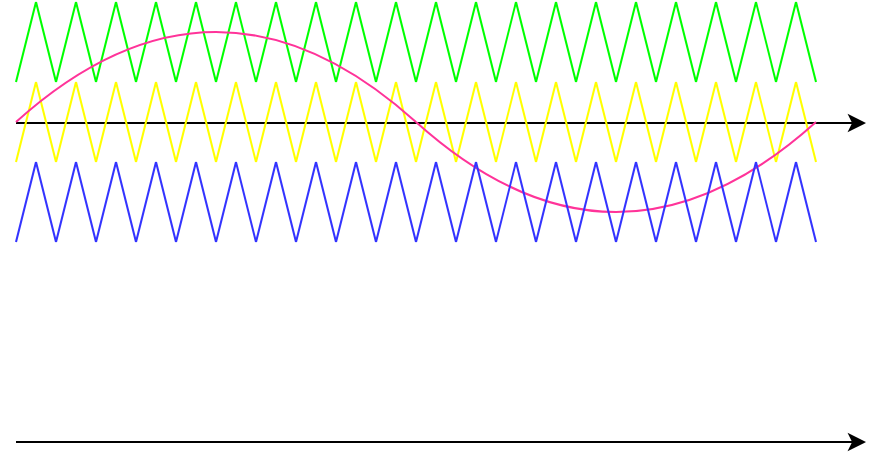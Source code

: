 <mxfile version="10.8.0" type="github"><diagram id="HHQ9_7dfMsaVafQHLK6H" name="Page-1"><mxGraphModel dx="465" dy="260" grid="1" gridSize="5" guides="1" tooltips="1" connect="1" arrows="1" fold="1" page="1" pageScale="1" pageWidth="827" pageHeight="1169" math="0" shadow="0"><root><mxCell id="0"/><mxCell id="1" parent="0"/><mxCell id="C6PVembzGPJ0yWPXZjEi-1" value="" style="endArrow=classic;html=1;" edge="1" parent="1"><mxGeometry width="50" height="50" relative="1" as="geometry"><mxPoint x="160" y="140.5" as="sourcePoint"/><mxPoint x="585" y="140.5" as="targetPoint"/></mxGeometry></mxCell><mxCell id="C6PVembzGPJ0yWPXZjEi-283" value="" style="group" vertex="1" connectable="0" parent="1"><mxGeometry x="160" y="120" width="200" height="40" as="geometry"/></mxCell><mxCell id="C6PVembzGPJ0yWPXZjEi-266" value="" style="group" vertex="1" connectable="0" parent="C6PVembzGPJ0yWPXZjEi-283"><mxGeometry width="100" height="40" as="geometry"/></mxCell><mxCell id="C6PVembzGPJ0yWPXZjEi-253" value="" style="group" vertex="1" connectable="0" parent="C6PVembzGPJ0yWPXZjEi-266"><mxGeometry width="20" height="40" as="geometry"/></mxCell><mxCell id="C6PVembzGPJ0yWPXZjEi-2" value="" style="endArrow=none;html=1;strokeColor=#FFFF00;" edge="1" parent="C6PVembzGPJ0yWPXZjEi-253"><mxGeometry width="50" height="50" relative="1" as="geometry"><mxPoint y="40" as="sourcePoint"/><mxPoint x="10" as="targetPoint"/></mxGeometry></mxCell><mxCell id="C6PVembzGPJ0yWPXZjEi-3" value="" style="endArrow=none;html=1;strokeColor=#FFFF00;" edge="1" parent="C6PVembzGPJ0yWPXZjEi-253"><mxGeometry width="50" height="50" relative="1" as="geometry"><mxPoint x="20" y="40" as="sourcePoint"/><mxPoint x="10" as="targetPoint"/></mxGeometry></mxCell><mxCell id="C6PVembzGPJ0yWPXZjEi-254" value="" style="group" vertex="1" connectable="0" parent="C6PVembzGPJ0yWPXZjEi-266"><mxGeometry x="20" width="20" height="40" as="geometry"/></mxCell><mxCell id="C6PVembzGPJ0yWPXZjEi-255" value="" style="endArrow=none;html=1;strokeColor=#FFFF00;" edge="1" parent="C6PVembzGPJ0yWPXZjEi-254"><mxGeometry width="50" height="50" relative="1" as="geometry"><mxPoint y="40" as="sourcePoint"/><mxPoint x="10" as="targetPoint"/></mxGeometry></mxCell><mxCell id="C6PVembzGPJ0yWPXZjEi-256" value="" style="endArrow=none;html=1;strokeColor=#FFFF00;" edge="1" parent="C6PVembzGPJ0yWPXZjEi-254"><mxGeometry width="50" height="50" relative="1" as="geometry"><mxPoint x="20" y="40" as="sourcePoint"/><mxPoint x="10" as="targetPoint"/></mxGeometry></mxCell><mxCell id="C6PVembzGPJ0yWPXZjEi-257" value="" style="group" vertex="1" connectable="0" parent="C6PVembzGPJ0yWPXZjEi-266"><mxGeometry x="40" width="20" height="40" as="geometry"/></mxCell><mxCell id="C6PVembzGPJ0yWPXZjEi-258" value="" style="endArrow=none;html=1;strokeColor=#FFFF00;" edge="1" parent="C6PVembzGPJ0yWPXZjEi-257"><mxGeometry width="50" height="50" relative="1" as="geometry"><mxPoint y="40" as="sourcePoint"/><mxPoint x="10" as="targetPoint"/></mxGeometry></mxCell><mxCell id="C6PVembzGPJ0yWPXZjEi-259" value="" style="endArrow=none;html=1;strokeColor=#FFFF00;" edge="1" parent="C6PVembzGPJ0yWPXZjEi-257"><mxGeometry width="50" height="50" relative="1" as="geometry"><mxPoint x="20" y="40" as="sourcePoint"/><mxPoint x="10" as="targetPoint"/></mxGeometry></mxCell><mxCell id="C6PVembzGPJ0yWPXZjEi-260" value="" style="group" vertex="1" connectable="0" parent="C6PVembzGPJ0yWPXZjEi-266"><mxGeometry x="60" width="20" height="40" as="geometry"/></mxCell><mxCell id="C6PVembzGPJ0yWPXZjEi-261" value="" style="endArrow=none;html=1;strokeColor=#FFFF00;" edge="1" parent="C6PVembzGPJ0yWPXZjEi-260"><mxGeometry width="50" height="50" relative="1" as="geometry"><mxPoint y="40" as="sourcePoint"/><mxPoint x="10" as="targetPoint"/></mxGeometry></mxCell><mxCell id="C6PVembzGPJ0yWPXZjEi-262" value="" style="endArrow=none;html=1;strokeColor=#FFFF00;" edge="1" parent="C6PVembzGPJ0yWPXZjEi-260"><mxGeometry width="50" height="50" relative="1" as="geometry"><mxPoint x="20" y="40" as="sourcePoint"/><mxPoint x="10" as="targetPoint"/></mxGeometry></mxCell><mxCell id="C6PVembzGPJ0yWPXZjEi-263" value="" style="group" vertex="1" connectable="0" parent="C6PVembzGPJ0yWPXZjEi-266"><mxGeometry x="80" width="20" height="40" as="geometry"/></mxCell><mxCell id="C6PVembzGPJ0yWPXZjEi-264" value="" style="endArrow=none;html=1;strokeColor=#FFFF00;" edge="1" parent="C6PVembzGPJ0yWPXZjEi-263"><mxGeometry width="50" height="50" relative="1" as="geometry"><mxPoint y="40" as="sourcePoint"/><mxPoint x="10" as="targetPoint"/></mxGeometry></mxCell><mxCell id="C6PVembzGPJ0yWPXZjEi-265" value="" style="endArrow=none;html=1;strokeColor=#FFFF00;" edge="1" parent="C6PVembzGPJ0yWPXZjEi-263"><mxGeometry width="50" height="50" relative="1" as="geometry"><mxPoint x="20" y="40" as="sourcePoint"/><mxPoint x="10" as="targetPoint"/></mxGeometry></mxCell><mxCell id="C6PVembzGPJ0yWPXZjEi-267" value="" style="group" vertex="1" connectable="0" parent="C6PVembzGPJ0yWPXZjEi-283"><mxGeometry x="100" width="100" height="40" as="geometry"/></mxCell><mxCell id="C6PVembzGPJ0yWPXZjEi-268" value="" style="group" vertex="1" connectable="0" parent="C6PVembzGPJ0yWPXZjEi-267"><mxGeometry width="20" height="40" as="geometry"/></mxCell><mxCell id="C6PVembzGPJ0yWPXZjEi-269" value="" style="endArrow=none;html=1;strokeColor=#FFFF00;" edge="1" parent="C6PVembzGPJ0yWPXZjEi-268"><mxGeometry width="50" height="50" relative="1" as="geometry"><mxPoint y="40" as="sourcePoint"/><mxPoint x="10" as="targetPoint"/></mxGeometry></mxCell><mxCell id="C6PVembzGPJ0yWPXZjEi-270" value="" style="endArrow=none;html=1;strokeColor=#FFFF00;" edge="1" parent="C6PVembzGPJ0yWPXZjEi-268"><mxGeometry width="50" height="50" relative="1" as="geometry"><mxPoint x="20" y="40" as="sourcePoint"/><mxPoint x="10" as="targetPoint"/></mxGeometry></mxCell><mxCell id="C6PVembzGPJ0yWPXZjEi-271" value="" style="group" vertex="1" connectable="0" parent="C6PVembzGPJ0yWPXZjEi-267"><mxGeometry x="20" width="20" height="40" as="geometry"/></mxCell><mxCell id="C6PVembzGPJ0yWPXZjEi-272" value="" style="endArrow=none;html=1;strokeColor=#FFFF00;" edge="1" parent="C6PVembzGPJ0yWPXZjEi-271"><mxGeometry width="50" height="50" relative="1" as="geometry"><mxPoint y="40" as="sourcePoint"/><mxPoint x="10" as="targetPoint"/></mxGeometry></mxCell><mxCell id="C6PVembzGPJ0yWPXZjEi-273" value="" style="endArrow=none;html=1;strokeColor=#FFFF00;" edge="1" parent="C6PVembzGPJ0yWPXZjEi-271"><mxGeometry width="50" height="50" relative="1" as="geometry"><mxPoint x="20" y="40" as="sourcePoint"/><mxPoint x="10" as="targetPoint"/></mxGeometry></mxCell><mxCell id="C6PVembzGPJ0yWPXZjEi-274" value="" style="group" vertex="1" connectable="0" parent="C6PVembzGPJ0yWPXZjEi-267"><mxGeometry x="40" width="20" height="40" as="geometry"/></mxCell><mxCell id="C6PVembzGPJ0yWPXZjEi-275" value="" style="endArrow=none;html=1;strokeColor=#FFFF00;" edge="1" parent="C6PVembzGPJ0yWPXZjEi-274"><mxGeometry width="50" height="50" relative="1" as="geometry"><mxPoint y="40" as="sourcePoint"/><mxPoint x="10" as="targetPoint"/></mxGeometry></mxCell><mxCell id="C6PVembzGPJ0yWPXZjEi-276" value="" style="endArrow=none;html=1;strokeColor=#FFFF00;" edge="1" parent="C6PVembzGPJ0yWPXZjEi-274"><mxGeometry width="50" height="50" relative="1" as="geometry"><mxPoint x="20" y="40" as="sourcePoint"/><mxPoint x="10" as="targetPoint"/></mxGeometry></mxCell><mxCell id="C6PVembzGPJ0yWPXZjEi-277" value="" style="group" vertex="1" connectable="0" parent="C6PVembzGPJ0yWPXZjEi-267"><mxGeometry x="60" width="20" height="40" as="geometry"/></mxCell><mxCell id="C6PVembzGPJ0yWPXZjEi-278" value="" style="endArrow=none;html=1;strokeColor=#FFFF00;" edge="1" parent="C6PVembzGPJ0yWPXZjEi-277"><mxGeometry width="50" height="50" relative="1" as="geometry"><mxPoint y="40" as="sourcePoint"/><mxPoint x="10" as="targetPoint"/></mxGeometry></mxCell><mxCell id="C6PVembzGPJ0yWPXZjEi-279" value="" style="endArrow=none;html=1;strokeColor=#FFFF00;" edge="1" parent="C6PVembzGPJ0yWPXZjEi-277"><mxGeometry width="50" height="50" relative="1" as="geometry"><mxPoint x="20" y="40" as="sourcePoint"/><mxPoint x="10" as="targetPoint"/></mxGeometry></mxCell><mxCell id="C6PVembzGPJ0yWPXZjEi-280" value="" style="group" vertex="1" connectable="0" parent="C6PVembzGPJ0yWPXZjEi-267"><mxGeometry x="80" width="20" height="40" as="geometry"/></mxCell><mxCell id="C6PVembzGPJ0yWPXZjEi-281" value="" style="endArrow=none;html=1;strokeColor=#FFFF00;" edge="1" parent="C6PVembzGPJ0yWPXZjEi-280"><mxGeometry width="50" height="50" relative="1" as="geometry"><mxPoint y="40" as="sourcePoint"/><mxPoint x="10" as="targetPoint"/></mxGeometry></mxCell><mxCell id="C6PVembzGPJ0yWPXZjEi-282" value="" style="endArrow=none;html=1;strokeColor=#FFFF00;" edge="1" parent="C6PVembzGPJ0yWPXZjEi-280"><mxGeometry width="50" height="50" relative="1" as="geometry"><mxPoint x="20" y="40" as="sourcePoint"/><mxPoint x="10" as="targetPoint"/></mxGeometry></mxCell><mxCell id="C6PVembzGPJ0yWPXZjEi-284" value="" style="group" vertex="1" connectable="0" parent="1"><mxGeometry x="360" y="120" width="200" height="40" as="geometry"/></mxCell><mxCell id="C6PVembzGPJ0yWPXZjEi-285" value="" style="group" vertex="1" connectable="0" parent="C6PVembzGPJ0yWPXZjEi-284"><mxGeometry width="100" height="40" as="geometry"/></mxCell><mxCell id="C6PVembzGPJ0yWPXZjEi-286" value="" style="group" vertex="1" connectable="0" parent="C6PVembzGPJ0yWPXZjEi-285"><mxGeometry width="20" height="40" as="geometry"/></mxCell><mxCell id="C6PVembzGPJ0yWPXZjEi-287" value="" style="endArrow=none;html=1;strokeColor=#FFFF00;" edge="1" parent="C6PVembzGPJ0yWPXZjEi-286"><mxGeometry width="50" height="50" relative="1" as="geometry"><mxPoint y="40" as="sourcePoint"/><mxPoint x="10" as="targetPoint"/></mxGeometry></mxCell><mxCell id="C6PVembzGPJ0yWPXZjEi-288" value="" style="endArrow=none;html=1;strokeColor=#FFFF00;" edge="1" parent="C6PVembzGPJ0yWPXZjEi-286"><mxGeometry width="50" height="50" relative="1" as="geometry"><mxPoint x="20" y="40" as="sourcePoint"/><mxPoint x="10" as="targetPoint"/></mxGeometry></mxCell><mxCell id="C6PVembzGPJ0yWPXZjEi-289" value="" style="group" vertex="1" connectable="0" parent="C6PVembzGPJ0yWPXZjEi-285"><mxGeometry x="20" width="20" height="40" as="geometry"/></mxCell><mxCell id="C6PVembzGPJ0yWPXZjEi-290" value="" style="endArrow=none;html=1;strokeColor=#FFFF00;" edge="1" parent="C6PVembzGPJ0yWPXZjEi-289"><mxGeometry width="50" height="50" relative="1" as="geometry"><mxPoint y="40" as="sourcePoint"/><mxPoint x="10" as="targetPoint"/></mxGeometry></mxCell><mxCell id="C6PVembzGPJ0yWPXZjEi-291" value="" style="endArrow=none;html=1;strokeColor=#FFFF00;" edge="1" parent="C6PVembzGPJ0yWPXZjEi-289"><mxGeometry width="50" height="50" relative="1" as="geometry"><mxPoint x="20" y="40" as="sourcePoint"/><mxPoint x="10" as="targetPoint"/></mxGeometry></mxCell><mxCell id="C6PVembzGPJ0yWPXZjEi-292" value="" style="group" vertex="1" connectable="0" parent="C6PVembzGPJ0yWPXZjEi-285"><mxGeometry x="40" width="20" height="40" as="geometry"/></mxCell><mxCell id="C6PVembzGPJ0yWPXZjEi-293" value="" style="endArrow=none;html=1;strokeColor=#FFFF00;" edge="1" parent="C6PVembzGPJ0yWPXZjEi-292"><mxGeometry width="50" height="50" relative="1" as="geometry"><mxPoint y="40" as="sourcePoint"/><mxPoint x="10" as="targetPoint"/></mxGeometry></mxCell><mxCell id="C6PVembzGPJ0yWPXZjEi-294" value="" style="endArrow=none;html=1;strokeColor=#FFFF00;" edge="1" parent="C6PVembzGPJ0yWPXZjEi-292"><mxGeometry width="50" height="50" relative="1" as="geometry"><mxPoint x="20" y="40" as="sourcePoint"/><mxPoint x="10" as="targetPoint"/></mxGeometry></mxCell><mxCell id="C6PVembzGPJ0yWPXZjEi-295" value="" style="group" vertex="1" connectable="0" parent="C6PVembzGPJ0yWPXZjEi-285"><mxGeometry x="60" width="20" height="40" as="geometry"/></mxCell><mxCell id="C6PVembzGPJ0yWPXZjEi-296" value="" style="endArrow=none;html=1;strokeColor=#FFFF00;" edge="1" parent="C6PVembzGPJ0yWPXZjEi-295"><mxGeometry width="50" height="50" relative="1" as="geometry"><mxPoint y="40" as="sourcePoint"/><mxPoint x="10" as="targetPoint"/></mxGeometry></mxCell><mxCell id="C6PVembzGPJ0yWPXZjEi-297" value="" style="endArrow=none;html=1;strokeColor=#FFFF00;" edge="1" parent="C6PVembzGPJ0yWPXZjEi-295"><mxGeometry width="50" height="50" relative="1" as="geometry"><mxPoint x="20" y="40" as="sourcePoint"/><mxPoint x="10" as="targetPoint"/></mxGeometry></mxCell><mxCell id="C6PVembzGPJ0yWPXZjEi-298" value="" style="group" vertex="1" connectable="0" parent="C6PVembzGPJ0yWPXZjEi-285"><mxGeometry x="80" width="20" height="40" as="geometry"/></mxCell><mxCell id="C6PVembzGPJ0yWPXZjEi-299" value="" style="endArrow=none;html=1;strokeColor=#FFFF00;" edge="1" parent="C6PVembzGPJ0yWPXZjEi-298"><mxGeometry width="50" height="50" relative="1" as="geometry"><mxPoint y="40" as="sourcePoint"/><mxPoint x="10" as="targetPoint"/></mxGeometry></mxCell><mxCell id="C6PVembzGPJ0yWPXZjEi-300" value="" style="endArrow=none;html=1;strokeColor=#FFFF00;" edge="1" parent="C6PVembzGPJ0yWPXZjEi-298"><mxGeometry width="50" height="50" relative="1" as="geometry"><mxPoint x="20" y="40" as="sourcePoint"/><mxPoint x="10" as="targetPoint"/></mxGeometry></mxCell><mxCell id="C6PVembzGPJ0yWPXZjEi-301" value="" style="group" vertex="1" connectable="0" parent="C6PVembzGPJ0yWPXZjEi-284"><mxGeometry x="100" width="100" height="40" as="geometry"/></mxCell><mxCell id="C6PVembzGPJ0yWPXZjEi-302" value="" style="group" vertex="1" connectable="0" parent="C6PVembzGPJ0yWPXZjEi-301"><mxGeometry width="20" height="40" as="geometry"/></mxCell><mxCell id="C6PVembzGPJ0yWPXZjEi-303" value="" style="endArrow=none;html=1;strokeColor=#FFFF00;" edge="1" parent="C6PVembzGPJ0yWPXZjEi-302"><mxGeometry width="50" height="50" relative="1" as="geometry"><mxPoint y="40" as="sourcePoint"/><mxPoint x="10" as="targetPoint"/></mxGeometry></mxCell><mxCell id="C6PVembzGPJ0yWPXZjEi-304" value="" style="endArrow=none;html=1;strokeColor=#FFFF00;" edge="1" parent="C6PVembzGPJ0yWPXZjEi-302"><mxGeometry width="50" height="50" relative="1" as="geometry"><mxPoint x="20" y="40" as="sourcePoint"/><mxPoint x="10" as="targetPoint"/></mxGeometry></mxCell><mxCell id="C6PVembzGPJ0yWPXZjEi-305" value="" style="group" vertex="1" connectable="0" parent="C6PVembzGPJ0yWPXZjEi-301"><mxGeometry x="20" width="20" height="40" as="geometry"/></mxCell><mxCell id="C6PVembzGPJ0yWPXZjEi-306" value="" style="endArrow=none;html=1;strokeColor=#FFFF00;" edge="1" parent="C6PVembzGPJ0yWPXZjEi-305"><mxGeometry width="50" height="50" relative="1" as="geometry"><mxPoint y="40" as="sourcePoint"/><mxPoint x="10" as="targetPoint"/></mxGeometry></mxCell><mxCell id="C6PVembzGPJ0yWPXZjEi-307" value="" style="endArrow=none;html=1;strokeColor=#FFFF00;" edge="1" parent="C6PVembzGPJ0yWPXZjEi-305"><mxGeometry width="50" height="50" relative="1" as="geometry"><mxPoint x="20" y="40" as="sourcePoint"/><mxPoint x="10" as="targetPoint"/></mxGeometry></mxCell><mxCell id="C6PVembzGPJ0yWPXZjEi-308" value="" style="group" vertex="1" connectable="0" parent="C6PVembzGPJ0yWPXZjEi-301"><mxGeometry x="40" width="20" height="40" as="geometry"/></mxCell><mxCell id="C6PVembzGPJ0yWPXZjEi-309" value="" style="endArrow=none;html=1;strokeColor=#FFFF00;" edge="1" parent="C6PVembzGPJ0yWPXZjEi-308"><mxGeometry width="50" height="50" relative="1" as="geometry"><mxPoint y="40" as="sourcePoint"/><mxPoint x="10" as="targetPoint"/></mxGeometry></mxCell><mxCell id="C6PVembzGPJ0yWPXZjEi-310" value="" style="endArrow=none;html=1;strokeColor=#FFFF00;" edge="1" parent="C6PVembzGPJ0yWPXZjEi-308"><mxGeometry width="50" height="50" relative="1" as="geometry"><mxPoint x="20" y="40" as="sourcePoint"/><mxPoint x="10" as="targetPoint"/></mxGeometry></mxCell><mxCell id="C6PVembzGPJ0yWPXZjEi-311" value="" style="group" vertex="1" connectable="0" parent="C6PVembzGPJ0yWPXZjEi-301"><mxGeometry x="60" width="20" height="40" as="geometry"/></mxCell><mxCell id="C6PVembzGPJ0yWPXZjEi-312" value="" style="endArrow=none;html=1;strokeColor=#FFFF00;" edge="1" parent="C6PVembzGPJ0yWPXZjEi-311"><mxGeometry width="50" height="50" relative="1" as="geometry"><mxPoint y="40" as="sourcePoint"/><mxPoint x="10" as="targetPoint"/></mxGeometry></mxCell><mxCell id="C6PVembzGPJ0yWPXZjEi-313" value="" style="endArrow=none;html=1;strokeColor=#FFFF00;" edge="1" parent="C6PVembzGPJ0yWPXZjEi-311"><mxGeometry width="50" height="50" relative="1" as="geometry"><mxPoint x="20" y="40" as="sourcePoint"/><mxPoint x="10" as="targetPoint"/></mxGeometry></mxCell><mxCell id="C6PVembzGPJ0yWPXZjEi-314" value="" style="group" vertex="1" connectable="0" parent="C6PVembzGPJ0yWPXZjEi-301"><mxGeometry x="80" width="20" height="40" as="geometry"/></mxCell><mxCell id="C6PVembzGPJ0yWPXZjEi-315" value="" style="endArrow=none;html=1;strokeColor=#FFFF00;" edge="1" parent="C6PVembzGPJ0yWPXZjEi-314"><mxGeometry width="50" height="50" relative="1" as="geometry"><mxPoint y="40" as="sourcePoint"/><mxPoint x="10" as="targetPoint"/></mxGeometry></mxCell><mxCell id="C6PVembzGPJ0yWPXZjEi-316" value="" style="endArrow=none;html=1;strokeColor=#FFFF00;" edge="1" parent="C6PVembzGPJ0yWPXZjEi-314"><mxGeometry width="50" height="50" relative="1" as="geometry"><mxPoint x="20" y="40" as="sourcePoint"/><mxPoint x="10" as="targetPoint"/></mxGeometry></mxCell><mxCell id="C6PVembzGPJ0yWPXZjEi-328" value="" style="group" vertex="1" connectable="0" parent="1"><mxGeometry x="240" y="80" width="20" height="40" as="geometry"/></mxCell><mxCell id="C6PVembzGPJ0yWPXZjEi-329" value="" style="endArrow=none;html=1;strokeColor=#00FF00;" edge="1" parent="C6PVembzGPJ0yWPXZjEi-328"><mxGeometry width="50" height="50" relative="1" as="geometry"><mxPoint y="40" as="sourcePoint"/><mxPoint x="10" as="targetPoint"/></mxGeometry></mxCell><mxCell id="C6PVembzGPJ0yWPXZjEi-330" value="" style="endArrow=none;html=1;strokeColor=#00FF00;" edge="1" parent="C6PVembzGPJ0yWPXZjEi-328"><mxGeometry width="50" height="50" relative="1" as="geometry"><mxPoint x="20" y="40" as="sourcePoint"/><mxPoint x="10" as="targetPoint"/></mxGeometry></mxCell><mxCell id="C6PVembzGPJ0yWPXZjEi-331" value="" style="group" vertex="1" connectable="0" parent="1"><mxGeometry x="160" y="80" width="80" height="40" as="geometry"/></mxCell><mxCell id="C6PVembzGPJ0yWPXZjEi-317" value="" style="group" vertex="1" connectable="0" parent="C6PVembzGPJ0yWPXZjEi-331"><mxGeometry width="20" height="40" as="geometry"/></mxCell><mxCell id="C6PVembzGPJ0yWPXZjEi-251" value="" style="endArrow=none;html=1;strokeColor=#00FF00;" edge="1" parent="C6PVembzGPJ0yWPXZjEi-317"><mxGeometry width="50" height="50" relative="1" as="geometry"><mxPoint y="40" as="sourcePoint"/><mxPoint x="10" as="targetPoint"/></mxGeometry></mxCell><mxCell id="C6PVembzGPJ0yWPXZjEi-252" value="" style="endArrow=none;html=1;strokeColor=#00FF00;" edge="1" parent="C6PVembzGPJ0yWPXZjEi-317"><mxGeometry width="50" height="50" relative="1" as="geometry"><mxPoint x="20" y="40" as="sourcePoint"/><mxPoint x="10" as="targetPoint"/></mxGeometry></mxCell><mxCell id="C6PVembzGPJ0yWPXZjEi-319" value="" style="group" vertex="1" connectable="0" parent="C6PVembzGPJ0yWPXZjEi-331"><mxGeometry x="20" width="20" height="40" as="geometry"/></mxCell><mxCell id="C6PVembzGPJ0yWPXZjEi-320" value="" style="endArrow=none;html=1;strokeColor=#00FF00;" edge="1" parent="C6PVembzGPJ0yWPXZjEi-319"><mxGeometry width="50" height="50" relative="1" as="geometry"><mxPoint y="40" as="sourcePoint"/><mxPoint x="10" as="targetPoint"/></mxGeometry></mxCell><mxCell id="C6PVembzGPJ0yWPXZjEi-321" value="" style="endArrow=none;html=1;strokeColor=#00FF00;" edge="1" parent="C6PVembzGPJ0yWPXZjEi-319"><mxGeometry width="50" height="50" relative="1" as="geometry"><mxPoint x="20" y="40" as="sourcePoint"/><mxPoint x="10" as="targetPoint"/></mxGeometry></mxCell><mxCell id="C6PVembzGPJ0yWPXZjEi-322" value="" style="group" vertex="1" connectable="0" parent="C6PVembzGPJ0yWPXZjEi-331"><mxGeometry x="40" width="20" height="40" as="geometry"/></mxCell><mxCell id="C6PVembzGPJ0yWPXZjEi-323" value="" style="endArrow=none;html=1;strokeColor=#00FF00;" edge="1" parent="C6PVembzGPJ0yWPXZjEi-322"><mxGeometry width="50" height="50" relative="1" as="geometry"><mxPoint y="40" as="sourcePoint"/><mxPoint x="10" as="targetPoint"/></mxGeometry></mxCell><mxCell id="C6PVembzGPJ0yWPXZjEi-324" value="" style="endArrow=none;html=1;strokeColor=#00FF00;" edge="1" parent="C6PVembzGPJ0yWPXZjEi-322"><mxGeometry width="50" height="50" relative="1" as="geometry"><mxPoint x="20" y="40" as="sourcePoint"/><mxPoint x="10" as="targetPoint"/></mxGeometry></mxCell><mxCell id="C6PVembzGPJ0yWPXZjEi-325" value="" style="group" vertex="1" connectable="0" parent="C6PVembzGPJ0yWPXZjEi-331"><mxGeometry x="60" width="20" height="40" as="geometry"/></mxCell><mxCell id="C6PVembzGPJ0yWPXZjEi-326" value="" style="endArrow=none;html=1;strokeColor=#00FF00;" edge="1" parent="C6PVembzGPJ0yWPXZjEi-325"><mxGeometry width="50" height="50" relative="1" as="geometry"><mxPoint y="40" as="sourcePoint"/><mxPoint x="10" as="targetPoint"/></mxGeometry></mxCell><mxCell id="C6PVembzGPJ0yWPXZjEi-327" value="" style="endArrow=none;html=1;strokeColor=#00FF00;" edge="1" parent="C6PVembzGPJ0yWPXZjEi-325"><mxGeometry width="50" height="50" relative="1" as="geometry"><mxPoint x="20" y="40" as="sourcePoint"/><mxPoint x="10" as="targetPoint"/></mxGeometry></mxCell><mxCell id="C6PVembzGPJ0yWPXZjEi-332" value="" style="group" vertex="1" connectable="0" parent="1"><mxGeometry x="260" y="80" width="80" height="40" as="geometry"/></mxCell><mxCell id="C6PVembzGPJ0yWPXZjEi-333" value="" style="group" vertex="1" connectable="0" parent="C6PVembzGPJ0yWPXZjEi-332"><mxGeometry width="20" height="40" as="geometry"/></mxCell><mxCell id="C6PVembzGPJ0yWPXZjEi-334" value="" style="endArrow=none;html=1;strokeColor=#00FF00;" edge="1" parent="C6PVembzGPJ0yWPXZjEi-333"><mxGeometry width="50" height="50" relative="1" as="geometry"><mxPoint y="40" as="sourcePoint"/><mxPoint x="10" as="targetPoint"/></mxGeometry></mxCell><mxCell id="C6PVembzGPJ0yWPXZjEi-335" value="" style="endArrow=none;html=1;strokeColor=#00FF00;" edge="1" parent="C6PVembzGPJ0yWPXZjEi-333"><mxGeometry width="50" height="50" relative="1" as="geometry"><mxPoint x="20" y="40" as="sourcePoint"/><mxPoint x="10" as="targetPoint"/></mxGeometry></mxCell><mxCell id="C6PVembzGPJ0yWPXZjEi-336" value="" style="group" vertex="1" connectable="0" parent="C6PVembzGPJ0yWPXZjEi-332"><mxGeometry x="20" width="20" height="40" as="geometry"/></mxCell><mxCell id="C6PVembzGPJ0yWPXZjEi-337" value="" style="endArrow=none;html=1;strokeColor=#00FF00;" edge="1" parent="C6PVembzGPJ0yWPXZjEi-336"><mxGeometry width="50" height="50" relative="1" as="geometry"><mxPoint y="40" as="sourcePoint"/><mxPoint x="10" as="targetPoint"/></mxGeometry></mxCell><mxCell id="C6PVembzGPJ0yWPXZjEi-338" value="" style="endArrow=none;html=1;strokeColor=#00FF00;" edge="1" parent="C6PVembzGPJ0yWPXZjEi-336"><mxGeometry width="50" height="50" relative="1" as="geometry"><mxPoint x="20" y="40" as="sourcePoint"/><mxPoint x="10" as="targetPoint"/></mxGeometry></mxCell><mxCell id="C6PVembzGPJ0yWPXZjEi-339" value="" style="group" vertex="1" connectable="0" parent="C6PVembzGPJ0yWPXZjEi-332"><mxGeometry x="40" width="20" height="40" as="geometry"/></mxCell><mxCell id="C6PVembzGPJ0yWPXZjEi-340" value="" style="endArrow=none;html=1;strokeColor=#00FF00;" edge="1" parent="C6PVembzGPJ0yWPXZjEi-339"><mxGeometry width="50" height="50" relative="1" as="geometry"><mxPoint y="40" as="sourcePoint"/><mxPoint x="10" as="targetPoint"/></mxGeometry></mxCell><mxCell id="C6PVembzGPJ0yWPXZjEi-341" value="" style="endArrow=none;html=1;strokeColor=#00FF00;" edge="1" parent="C6PVembzGPJ0yWPXZjEi-339"><mxGeometry width="50" height="50" relative="1" as="geometry"><mxPoint x="20" y="40" as="sourcePoint"/><mxPoint x="10" as="targetPoint"/></mxGeometry></mxCell><mxCell id="C6PVembzGPJ0yWPXZjEi-342" value="" style="group" vertex="1" connectable="0" parent="C6PVembzGPJ0yWPXZjEi-332"><mxGeometry x="60" width="20" height="40" as="geometry"/></mxCell><mxCell id="C6PVembzGPJ0yWPXZjEi-343" value="" style="endArrow=none;html=1;strokeColor=#00FF00;" edge="1" parent="C6PVembzGPJ0yWPXZjEi-342"><mxGeometry width="50" height="50" relative="1" as="geometry"><mxPoint y="40" as="sourcePoint"/><mxPoint x="10" as="targetPoint"/></mxGeometry></mxCell><mxCell id="C6PVembzGPJ0yWPXZjEi-344" value="" style="endArrow=none;html=1;strokeColor=#00FF00;" edge="1" parent="C6PVembzGPJ0yWPXZjEi-342"><mxGeometry width="50" height="50" relative="1" as="geometry"><mxPoint x="20" y="40" as="sourcePoint"/><mxPoint x="10" as="targetPoint"/></mxGeometry></mxCell><mxCell id="C6PVembzGPJ0yWPXZjEi-345" value="" style="group" vertex="1" connectable="0" parent="1"><mxGeometry x="340" y="80" width="80" height="40" as="geometry"/></mxCell><mxCell id="C6PVembzGPJ0yWPXZjEi-346" value="" style="group" vertex="1" connectable="0" parent="C6PVembzGPJ0yWPXZjEi-345"><mxGeometry width="20" height="40" as="geometry"/></mxCell><mxCell id="C6PVembzGPJ0yWPXZjEi-347" value="" style="endArrow=none;html=1;strokeColor=#00FF00;" edge="1" parent="C6PVembzGPJ0yWPXZjEi-346"><mxGeometry width="50" height="50" relative="1" as="geometry"><mxPoint y="40" as="sourcePoint"/><mxPoint x="10" as="targetPoint"/></mxGeometry></mxCell><mxCell id="C6PVembzGPJ0yWPXZjEi-348" value="" style="endArrow=none;html=1;strokeColor=#00FF00;" edge="1" parent="C6PVembzGPJ0yWPXZjEi-346"><mxGeometry width="50" height="50" relative="1" as="geometry"><mxPoint x="20" y="40" as="sourcePoint"/><mxPoint x="10" as="targetPoint"/></mxGeometry></mxCell><mxCell id="C6PVembzGPJ0yWPXZjEi-349" value="" style="group" vertex="1" connectable="0" parent="C6PVembzGPJ0yWPXZjEi-345"><mxGeometry x="20" width="20" height="40" as="geometry"/></mxCell><mxCell id="C6PVembzGPJ0yWPXZjEi-350" value="" style="endArrow=none;html=1;strokeColor=#00FF00;" edge="1" parent="C6PVembzGPJ0yWPXZjEi-349"><mxGeometry width="50" height="50" relative="1" as="geometry"><mxPoint y="40" as="sourcePoint"/><mxPoint x="10" as="targetPoint"/></mxGeometry></mxCell><mxCell id="C6PVembzGPJ0yWPXZjEi-351" value="" style="endArrow=none;html=1;strokeColor=#00FF00;" edge="1" parent="C6PVembzGPJ0yWPXZjEi-349"><mxGeometry width="50" height="50" relative="1" as="geometry"><mxPoint x="20" y="40" as="sourcePoint"/><mxPoint x="10" as="targetPoint"/></mxGeometry></mxCell><mxCell id="C6PVembzGPJ0yWPXZjEi-352" value="" style="group" vertex="1" connectable="0" parent="C6PVembzGPJ0yWPXZjEi-345"><mxGeometry x="40" width="20" height="40" as="geometry"/></mxCell><mxCell id="C6PVembzGPJ0yWPXZjEi-353" value="" style="endArrow=none;html=1;strokeColor=#00FF00;" edge="1" parent="C6PVembzGPJ0yWPXZjEi-352"><mxGeometry width="50" height="50" relative="1" as="geometry"><mxPoint y="40" as="sourcePoint"/><mxPoint x="10" as="targetPoint"/></mxGeometry></mxCell><mxCell id="C6PVembzGPJ0yWPXZjEi-354" value="" style="endArrow=none;html=1;strokeColor=#00FF00;" edge="1" parent="C6PVembzGPJ0yWPXZjEi-352"><mxGeometry width="50" height="50" relative="1" as="geometry"><mxPoint x="20" y="40" as="sourcePoint"/><mxPoint x="10" as="targetPoint"/></mxGeometry></mxCell><mxCell id="C6PVembzGPJ0yWPXZjEi-355" value="" style="group" vertex="1" connectable="0" parent="C6PVembzGPJ0yWPXZjEi-345"><mxGeometry x="60" width="20" height="40" as="geometry"/></mxCell><mxCell id="C6PVembzGPJ0yWPXZjEi-356" value="" style="endArrow=none;html=1;strokeColor=#00FF00;" edge="1" parent="C6PVembzGPJ0yWPXZjEi-355"><mxGeometry width="50" height="50" relative="1" as="geometry"><mxPoint y="40" as="sourcePoint"/><mxPoint x="10" as="targetPoint"/></mxGeometry></mxCell><mxCell id="C6PVembzGPJ0yWPXZjEi-357" value="" style="endArrow=none;html=1;strokeColor=#00FF00;" edge="1" parent="C6PVembzGPJ0yWPXZjEi-355"><mxGeometry width="50" height="50" relative="1" as="geometry"><mxPoint x="20" y="40" as="sourcePoint"/><mxPoint x="10" as="targetPoint"/></mxGeometry></mxCell><mxCell id="C6PVembzGPJ0yWPXZjEi-358" value="" style="group" vertex="1" connectable="0" parent="1"><mxGeometry x="420" y="80" width="80" height="40" as="geometry"/></mxCell><mxCell id="C6PVembzGPJ0yWPXZjEi-359" value="" style="group" vertex="1" connectable="0" parent="C6PVembzGPJ0yWPXZjEi-358"><mxGeometry width="20" height="40" as="geometry"/></mxCell><mxCell id="C6PVembzGPJ0yWPXZjEi-360" value="" style="endArrow=none;html=1;strokeColor=#00FF00;" edge="1" parent="C6PVembzGPJ0yWPXZjEi-359"><mxGeometry width="50" height="50" relative="1" as="geometry"><mxPoint y="40" as="sourcePoint"/><mxPoint x="10" as="targetPoint"/></mxGeometry></mxCell><mxCell id="C6PVembzGPJ0yWPXZjEi-361" value="" style="endArrow=none;html=1;strokeColor=#00FF00;" edge="1" parent="C6PVembzGPJ0yWPXZjEi-359"><mxGeometry width="50" height="50" relative="1" as="geometry"><mxPoint x="20" y="40" as="sourcePoint"/><mxPoint x="10" as="targetPoint"/></mxGeometry></mxCell><mxCell id="C6PVembzGPJ0yWPXZjEi-362" value="" style="group" vertex="1" connectable="0" parent="C6PVembzGPJ0yWPXZjEi-358"><mxGeometry x="20" width="20" height="40" as="geometry"/></mxCell><mxCell id="C6PVembzGPJ0yWPXZjEi-363" value="" style="endArrow=none;html=1;strokeColor=#00FF00;" edge="1" parent="C6PVembzGPJ0yWPXZjEi-362"><mxGeometry width="50" height="50" relative="1" as="geometry"><mxPoint y="40" as="sourcePoint"/><mxPoint x="10" as="targetPoint"/></mxGeometry></mxCell><mxCell id="C6PVembzGPJ0yWPXZjEi-364" value="" style="endArrow=none;html=1;strokeColor=#00FF00;" edge="1" parent="C6PVembzGPJ0yWPXZjEi-362"><mxGeometry width="50" height="50" relative="1" as="geometry"><mxPoint x="20" y="40" as="sourcePoint"/><mxPoint x="10" as="targetPoint"/></mxGeometry></mxCell><mxCell id="C6PVembzGPJ0yWPXZjEi-365" value="" style="group" vertex="1" connectable="0" parent="C6PVembzGPJ0yWPXZjEi-358"><mxGeometry x="40" width="20" height="40" as="geometry"/></mxCell><mxCell id="C6PVembzGPJ0yWPXZjEi-366" value="" style="endArrow=none;html=1;strokeColor=#00FF00;" edge="1" parent="C6PVembzGPJ0yWPXZjEi-365"><mxGeometry width="50" height="50" relative="1" as="geometry"><mxPoint y="40" as="sourcePoint"/><mxPoint x="10" as="targetPoint"/></mxGeometry></mxCell><mxCell id="C6PVembzGPJ0yWPXZjEi-367" value="" style="endArrow=none;html=1;strokeColor=#00FF00;" edge="1" parent="C6PVembzGPJ0yWPXZjEi-365"><mxGeometry width="50" height="50" relative="1" as="geometry"><mxPoint x="20" y="40" as="sourcePoint"/><mxPoint x="10" as="targetPoint"/></mxGeometry></mxCell><mxCell id="C6PVembzGPJ0yWPXZjEi-442" value="" style="endArrow=none;html=1;curved=1;strokeColor=#FF3399;" edge="1" parent="C6PVembzGPJ0yWPXZjEi-365"><mxGeometry width="50" height="50" relative="1" as="geometry"><mxPoint x="-100" y="60" as="sourcePoint"/><mxPoint x="100" y="60" as="targetPoint"/><Array as="points"><mxPoint y="150"/></Array></mxGeometry></mxCell><mxCell id="C6PVembzGPJ0yWPXZjEi-368" value="" style="group" vertex="1" connectable="0" parent="C6PVembzGPJ0yWPXZjEi-358"><mxGeometry x="60" width="20" height="40" as="geometry"/></mxCell><mxCell id="C6PVembzGPJ0yWPXZjEi-369" value="" style="endArrow=none;html=1;strokeColor=#00FF00;" edge="1" parent="C6PVembzGPJ0yWPXZjEi-368"><mxGeometry width="50" height="50" relative="1" as="geometry"><mxPoint y="40" as="sourcePoint"/><mxPoint x="10" as="targetPoint"/></mxGeometry></mxCell><mxCell id="C6PVembzGPJ0yWPXZjEi-370" value="" style="endArrow=none;html=1;strokeColor=#00FF00;" edge="1" parent="C6PVembzGPJ0yWPXZjEi-368"><mxGeometry width="50" height="50" relative="1" as="geometry"><mxPoint x="20" y="40" as="sourcePoint"/><mxPoint x="10" as="targetPoint"/></mxGeometry></mxCell><mxCell id="C6PVembzGPJ0yWPXZjEi-371" value="" style="group" vertex="1" connectable="0" parent="1"><mxGeometry x="500" y="80" width="20" height="40" as="geometry"/></mxCell><mxCell id="C6PVembzGPJ0yWPXZjEi-372" value="" style="endArrow=none;html=1;strokeColor=#00FF00;" edge="1" parent="C6PVembzGPJ0yWPXZjEi-371"><mxGeometry width="50" height="50" relative="1" as="geometry"><mxPoint y="40" as="sourcePoint"/><mxPoint x="10" as="targetPoint"/></mxGeometry></mxCell><mxCell id="C6PVembzGPJ0yWPXZjEi-373" value="" style="endArrow=none;html=1;strokeColor=#00FF00;" edge="1" parent="C6PVembzGPJ0yWPXZjEi-371"><mxGeometry width="50" height="50" relative="1" as="geometry"><mxPoint x="20" y="40" as="sourcePoint"/><mxPoint x="10" as="targetPoint"/></mxGeometry></mxCell><mxCell id="C6PVembzGPJ0yWPXZjEi-374" value="" style="group" vertex="1" connectable="0" parent="1"><mxGeometry x="520" y="80" width="20" height="40" as="geometry"/></mxCell><mxCell id="C6PVembzGPJ0yWPXZjEi-375" value="" style="endArrow=none;html=1;strokeColor=#00FF00;" edge="1" parent="C6PVembzGPJ0yWPXZjEi-374"><mxGeometry width="50" height="50" relative="1" as="geometry"><mxPoint y="40" as="sourcePoint"/><mxPoint x="10" as="targetPoint"/></mxGeometry></mxCell><mxCell id="C6PVembzGPJ0yWPXZjEi-376" value="" style="endArrow=none;html=1;strokeColor=#00FF00;" edge="1" parent="C6PVembzGPJ0yWPXZjEi-374"><mxGeometry width="50" height="50" relative="1" as="geometry"><mxPoint x="20" y="40" as="sourcePoint"/><mxPoint x="10" as="targetPoint"/></mxGeometry></mxCell><mxCell id="C6PVembzGPJ0yWPXZjEi-377" value="" style="group" vertex="1" connectable="0" parent="1"><mxGeometry x="540" y="80" width="20" height="40" as="geometry"/></mxCell><mxCell id="C6PVembzGPJ0yWPXZjEi-378" value="" style="endArrow=none;html=1;strokeColor=#00FF00;" edge="1" parent="C6PVembzGPJ0yWPXZjEi-377"><mxGeometry width="50" height="50" relative="1" as="geometry"><mxPoint y="40" as="sourcePoint"/><mxPoint x="10" as="targetPoint"/></mxGeometry></mxCell><mxCell id="C6PVembzGPJ0yWPXZjEi-379" value="" style="endArrow=none;html=1;strokeColor=#00FF00;" edge="1" parent="C6PVembzGPJ0yWPXZjEi-377"><mxGeometry width="50" height="50" relative="1" as="geometry"><mxPoint x="20" y="40" as="sourcePoint"/><mxPoint x="10" as="targetPoint"/></mxGeometry></mxCell><mxCell id="C6PVembzGPJ0yWPXZjEi-393" value="" style="group" vertex="1" connectable="0" parent="1"><mxGeometry x="160" y="160" width="100" height="40" as="geometry"/></mxCell><mxCell id="C6PVembzGPJ0yWPXZjEi-380" value="" style="group" vertex="1" connectable="0" parent="C6PVembzGPJ0yWPXZjEi-393"><mxGeometry x="20" width="20" height="40" as="geometry"/></mxCell><mxCell id="C6PVembzGPJ0yWPXZjEi-249" value="" style="endArrow=none;html=1;strokeColor=#3333FF;" edge="1" parent="C6PVembzGPJ0yWPXZjEi-380"><mxGeometry width="50" height="50" relative="1" as="geometry"><mxPoint y="40" as="sourcePoint"/><mxPoint x="10" as="targetPoint"/></mxGeometry></mxCell><mxCell id="C6PVembzGPJ0yWPXZjEi-250" value="" style="endArrow=none;html=1;strokeColor=#3333FF;" edge="1" parent="C6PVembzGPJ0yWPXZjEi-380"><mxGeometry width="50" height="50" relative="1" as="geometry"><mxPoint x="20" y="40" as="sourcePoint"/><mxPoint x="10" as="targetPoint"/></mxGeometry></mxCell><mxCell id="C6PVembzGPJ0yWPXZjEi-381" value="" style="group" vertex="1" connectable="0" parent="C6PVembzGPJ0yWPXZjEi-393"><mxGeometry width="20" height="40" as="geometry"/></mxCell><mxCell id="C6PVembzGPJ0yWPXZjEi-382" value="" style="endArrow=none;html=1;strokeColor=#3333FF;" edge="1" parent="C6PVembzGPJ0yWPXZjEi-381"><mxGeometry width="50" height="50" relative="1" as="geometry"><mxPoint y="40" as="sourcePoint"/><mxPoint x="10" as="targetPoint"/></mxGeometry></mxCell><mxCell id="C6PVembzGPJ0yWPXZjEi-383" value="" style="endArrow=none;html=1;strokeColor=#3333FF;" edge="1" parent="C6PVembzGPJ0yWPXZjEi-381"><mxGeometry width="50" height="50" relative="1" as="geometry"><mxPoint x="20" y="40" as="sourcePoint"/><mxPoint x="10" as="targetPoint"/></mxGeometry></mxCell><mxCell id="C6PVembzGPJ0yWPXZjEi-384" value="" style="group" vertex="1" connectable="0" parent="C6PVembzGPJ0yWPXZjEi-393"><mxGeometry x="40" width="20" height="40" as="geometry"/></mxCell><mxCell id="C6PVembzGPJ0yWPXZjEi-385" value="" style="endArrow=none;html=1;strokeColor=#3333FF;" edge="1" parent="C6PVembzGPJ0yWPXZjEi-384"><mxGeometry width="50" height="50" relative="1" as="geometry"><mxPoint y="40" as="sourcePoint"/><mxPoint x="10" as="targetPoint"/></mxGeometry></mxCell><mxCell id="C6PVembzGPJ0yWPXZjEi-386" value="" style="endArrow=none;html=1;strokeColor=#3333FF;" edge="1" parent="C6PVembzGPJ0yWPXZjEi-384"><mxGeometry width="50" height="50" relative="1" as="geometry"><mxPoint x="20" y="40" as="sourcePoint"/><mxPoint x="10" as="targetPoint"/></mxGeometry></mxCell><mxCell id="C6PVembzGPJ0yWPXZjEi-387" value="" style="group" vertex="1" connectable="0" parent="C6PVembzGPJ0yWPXZjEi-393"><mxGeometry x="60" width="20" height="40" as="geometry"/></mxCell><mxCell id="C6PVembzGPJ0yWPXZjEi-388" value="" style="endArrow=none;html=1;strokeColor=#3333FF;" edge="1" parent="C6PVembzGPJ0yWPXZjEi-387"><mxGeometry width="50" height="50" relative="1" as="geometry"><mxPoint y="40" as="sourcePoint"/><mxPoint x="10" as="targetPoint"/></mxGeometry></mxCell><mxCell id="C6PVembzGPJ0yWPXZjEi-389" value="" style="endArrow=none;html=1;strokeColor=#3333FF;" edge="1" parent="C6PVembzGPJ0yWPXZjEi-387"><mxGeometry width="50" height="50" relative="1" as="geometry"><mxPoint x="20" y="40" as="sourcePoint"/><mxPoint x="10" as="targetPoint"/></mxGeometry></mxCell><mxCell id="C6PVembzGPJ0yWPXZjEi-390" value="" style="group" vertex="1" connectable="0" parent="C6PVembzGPJ0yWPXZjEi-393"><mxGeometry x="80" width="20" height="40" as="geometry"/></mxCell><mxCell id="C6PVembzGPJ0yWPXZjEi-391" value="" style="endArrow=none;html=1;strokeColor=#3333FF;" edge="1" parent="C6PVembzGPJ0yWPXZjEi-390"><mxGeometry width="50" height="50" relative="1" as="geometry"><mxPoint y="40" as="sourcePoint"/><mxPoint x="10" as="targetPoint"/></mxGeometry></mxCell><mxCell id="C6PVembzGPJ0yWPXZjEi-392" value="" style="endArrow=none;html=1;strokeColor=#3333FF;" edge="1" parent="C6PVembzGPJ0yWPXZjEi-390"><mxGeometry width="50" height="50" relative="1" as="geometry"><mxPoint x="20" y="40" as="sourcePoint"/><mxPoint x="10" as="targetPoint"/></mxGeometry></mxCell><mxCell id="C6PVembzGPJ0yWPXZjEi-394" value="" style="group" vertex="1" connectable="0" parent="1"><mxGeometry x="260" y="160" width="100" height="40" as="geometry"/></mxCell><mxCell id="C6PVembzGPJ0yWPXZjEi-395" value="" style="group" vertex="1" connectable="0" parent="C6PVembzGPJ0yWPXZjEi-394"><mxGeometry x="20" width="20" height="40" as="geometry"/></mxCell><mxCell id="C6PVembzGPJ0yWPXZjEi-396" value="" style="endArrow=none;html=1;strokeColor=#3333FF;" edge="1" parent="C6PVembzGPJ0yWPXZjEi-395"><mxGeometry width="50" height="50" relative="1" as="geometry"><mxPoint y="40" as="sourcePoint"/><mxPoint x="10" as="targetPoint"/></mxGeometry></mxCell><mxCell id="C6PVembzGPJ0yWPXZjEi-397" value="" style="endArrow=none;html=1;strokeColor=#3333FF;" edge="1" parent="C6PVembzGPJ0yWPXZjEi-395"><mxGeometry width="50" height="50" relative="1" as="geometry"><mxPoint x="20" y="40" as="sourcePoint"/><mxPoint x="10" as="targetPoint"/></mxGeometry></mxCell><mxCell id="C6PVembzGPJ0yWPXZjEi-398" value="" style="group" vertex="1" connectable="0" parent="C6PVembzGPJ0yWPXZjEi-394"><mxGeometry width="20" height="40" as="geometry"/></mxCell><mxCell id="C6PVembzGPJ0yWPXZjEi-399" value="" style="endArrow=none;html=1;strokeColor=#3333FF;" edge="1" parent="C6PVembzGPJ0yWPXZjEi-398"><mxGeometry width="50" height="50" relative="1" as="geometry"><mxPoint y="40" as="sourcePoint"/><mxPoint x="10" as="targetPoint"/></mxGeometry></mxCell><mxCell id="C6PVembzGPJ0yWPXZjEi-400" value="" style="endArrow=none;html=1;strokeColor=#3333FF;" edge="1" parent="C6PVembzGPJ0yWPXZjEi-398"><mxGeometry width="50" height="50" relative="1" as="geometry"><mxPoint x="20" y="40" as="sourcePoint"/><mxPoint x="10" as="targetPoint"/></mxGeometry></mxCell><mxCell id="C6PVembzGPJ0yWPXZjEi-401" value="" style="group" vertex="1" connectable="0" parent="C6PVembzGPJ0yWPXZjEi-394"><mxGeometry x="40" width="20" height="40" as="geometry"/></mxCell><mxCell id="C6PVembzGPJ0yWPXZjEi-402" value="" style="endArrow=none;html=1;strokeColor=#3333FF;" edge="1" parent="C6PVembzGPJ0yWPXZjEi-401"><mxGeometry width="50" height="50" relative="1" as="geometry"><mxPoint y="40" as="sourcePoint"/><mxPoint x="10" as="targetPoint"/></mxGeometry></mxCell><mxCell id="C6PVembzGPJ0yWPXZjEi-403" value="" style="endArrow=none;html=1;strokeColor=#3333FF;" edge="1" parent="C6PVembzGPJ0yWPXZjEi-401"><mxGeometry width="50" height="50" relative="1" as="geometry"><mxPoint x="20" y="40" as="sourcePoint"/><mxPoint x="10" as="targetPoint"/></mxGeometry></mxCell><mxCell id="C6PVembzGPJ0yWPXZjEi-404" value="" style="group" vertex="1" connectable="0" parent="C6PVembzGPJ0yWPXZjEi-394"><mxGeometry x="60" width="20" height="40" as="geometry"/></mxCell><mxCell id="C6PVembzGPJ0yWPXZjEi-405" value="" style="endArrow=none;html=1;strokeColor=#3333FF;" edge="1" parent="C6PVembzGPJ0yWPXZjEi-404"><mxGeometry width="50" height="50" relative="1" as="geometry"><mxPoint y="40" as="sourcePoint"/><mxPoint x="10" as="targetPoint"/></mxGeometry></mxCell><mxCell id="C6PVembzGPJ0yWPXZjEi-406" value="" style="endArrow=none;html=1;strokeColor=#3333FF;" edge="1" parent="C6PVembzGPJ0yWPXZjEi-404"><mxGeometry width="50" height="50" relative="1" as="geometry"><mxPoint x="20" y="40" as="sourcePoint"/><mxPoint x="10" as="targetPoint"/></mxGeometry></mxCell><mxCell id="C6PVembzGPJ0yWPXZjEi-407" value="" style="group" vertex="1" connectable="0" parent="C6PVembzGPJ0yWPXZjEi-394"><mxGeometry x="80" width="20" height="40" as="geometry"/></mxCell><mxCell id="C6PVembzGPJ0yWPXZjEi-408" value="" style="endArrow=none;html=1;strokeColor=#3333FF;" edge="1" parent="C6PVembzGPJ0yWPXZjEi-407"><mxGeometry width="50" height="50" relative="1" as="geometry"><mxPoint y="40" as="sourcePoint"/><mxPoint x="10" as="targetPoint"/></mxGeometry></mxCell><mxCell id="C6PVembzGPJ0yWPXZjEi-409" value="" style="endArrow=none;html=1;strokeColor=#3333FF;" edge="1" parent="C6PVembzGPJ0yWPXZjEi-407"><mxGeometry width="50" height="50" relative="1" as="geometry"><mxPoint x="20" y="40" as="sourcePoint"/><mxPoint x="10" as="targetPoint"/></mxGeometry></mxCell><mxCell id="C6PVembzGPJ0yWPXZjEi-410" value="" style="group" vertex="1" connectable="0" parent="1"><mxGeometry x="360" y="160" width="100" height="40" as="geometry"/></mxCell><mxCell id="C6PVembzGPJ0yWPXZjEi-411" value="" style="group" vertex="1" connectable="0" parent="C6PVembzGPJ0yWPXZjEi-410"><mxGeometry x="20" width="20" height="40" as="geometry"/></mxCell><mxCell id="C6PVembzGPJ0yWPXZjEi-412" value="" style="endArrow=none;html=1;strokeColor=#3333FF;" edge="1" parent="C6PVembzGPJ0yWPXZjEi-411"><mxGeometry width="50" height="50" relative="1" as="geometry"><mxPoint y="40" as="sourcePoint"/><mxPoint x="10" as="targetPoint"/></mxGeometry></mxCell><mxCell id="C6PVembzGPJ0yWPXZjEi-413" value="" style="endArrow=none;html=1;strokeColor=#3333FF;" edge="1" parent="C6PVembzGPJ0yWPXZjEi-411"><mxGeometry width="50" height="50" relative="1" as="geometry"><mxPoint x="20" y="40" as="sourcePoint"/><mxPoint x="10" as="targetPoint"/></mxGeometry></mxCell><mxCell id="C6PVembzGPJ0yWPXZjEi-414" value="" style="group" vertex="1" connectable="0" parent="C6PVembzGPJ0yWPXZjEi-410"><mxGeometry width="20" height="40" as="geometry"/></mxCell><mxCell id="C6PVembzGPJ0yWPXZjEi-415" value="" style="endArrow=none;html=1;strokeColor=#3333FF;" edge="1" parent="C6PVembzGPJ0yWPXZjEi-414"><mxGeometry width="50" height="50" relative="1" as="geometry"><mxPoint y="40" as="sourcePoint"/><mxPoint x="10" as="targetPoint"/></mxGeometry></mxCell><mxCell id="C6PVembzGPJ0yWPXZjEi-416" value="" style="endArrow=none;html=1;strokeColor=#3333FF;" edge="1" parent="C6PVembzGPJ0yWPXZjEi-414"><mxGeometry width="50" height="50" relative="1" as="geometry"><mxPoint x="20" y="40" as="sourcePoint"/><mxPoint x="10" as="targetPoint"/></mxGeometry></mxCell><mxCell id="C6PVembzGPJ0yWPXZjEi-417" value="" style="group" vertex="1" connectable="0" parent="C6PVembzGPJ0yWPXZjEi-410"><mxGeometry x="40" width="20" height="40" as="geometry"/></mxCell><mxCell id="C6PVembzGPJ0yWPXZjEi-418" value="" style="endArrow=none;html=1;strokeColor=#3333FF;" edge="1" parent="C6PVembzGPJ0yWPXZjEi-417"><mxGeometry width="50" height="50" relative="1" as="geometry"><mxPoint y="40" as="sourcePoint"/><mxPoint x="10" as="targetPoint"/></mxGeometry></mxCell><mxCell id="C6PVembzGPJ0yWPXZjEi-419" value="" style="endArrow=none;html=1;strokeColor=#3333FF;" edge="1" parent="C6PVembzGPJ0yWPXZjEi-417"><mxGeometry width="50" height="50" relative="1" as="geometry"><mxPoint x="20" y="40" as="sourcePoint"/><mxPoint x="10" as="targetPoint"/></mxGeometry></mxCell><mxCell id="C6PVembzGPJ0yWPXZjEi-420" value="" style="group" vertex="1" connectable="0" parent="C6PVembzGPJ0yWPXZjEi-410"><mxGeometry x="60" width="20" height="40" as="geometry"/></mxCell><mxCell id="C6PVembzGPJ0yWPXZjEi-421" value="" style="endArrow=none;html=1;strokeColor=#3333FF;" edge="1" parent="C6PVembzGPJ0yWPXZjEi-420"><mxGeometry width="50" height="50" relative="1" as="geometry"><mxPoint y="40" as="sourcePoint"/><mxPoint x="10" as="targetPoint"/></mxGeometry></mxCell><mxCell id="C6PVembzGPJ0yWPXZjEi-422" value="" style="endArrow=none;html=1;strokeColor=#3333FF;" edge="1" parent="C6PVembzGPJ0yWPXZjEi-420"><mxGeometry width="50" height="50" relative="1" as="geometry"><mxPoint x="20" y="40" as="sourcePoint"/><mxPoint x="10" as="targetPoint"/></mxGeometry></mxCell><mxCell id="C6PVembzGPJ0yWPXZjEi-423" value="" style="group" vertex="1" connectable="0" parent="C6PVembzGPJ0yWPXZjEi-410"><mxGeometry x="80" width="20" height="40" as="geometry"/></mxCell><mxCell id="C6PVembzGPJ0yWPXZjEi-424" value="" style="endArrow=none;html=1;strokeColor=#3333FF;" edge="1" parent="C6PVembzGPJ0yWPXZjEi-423"><mxGeometry width="50" height="50" relative="1" as="geometry"><mxPoint y="40" as="sourcePoint"/><mxPoint x="10" as="targetPoint"/></mxGeometry></mxCell><mxCell id="C6PVembzGPJ0yWPXZjEi-425" value="" style="endArrow=none;html=1;strokeColor=#3333FF;" edge="1" parent="C6PVembzGPJ0yWPXZjEi-423"><mxGeometry width="50" height="50" relative="1" as="geometry"><mxPoint x="20" y="40" as="sourcePoint"/><mxPoint x="10" as="targetPoint"/></mxGeometry></mxCell><mxCell id="C6PVembzGPJ0yWPXZjEi-426" value="" style="group" vertex="1" connectable="0" parent="1"><mxGeometry x="460" y="160" width="100" height="40" as="geometry"/></mxCell><mxCell id="C6PVembzGPJ0yWPXZjEi-427" value="" style="group" vertex="1" connectable="0" parent="C6PVembzGPJ0yWPXZjEi-426"><mxGeometry x="20" width="20" height="40" as="geometry"/></mxCell><mxCell id="C6PVembzGPJ0yWPXZjEi-428" value="" style="endArrow=none;html=1;strokeColor=#3333FF;" edge="1" parent="C6PVembzGPJ0yWPXZjEi-427"><mxGeometry width="50" height="50" relative="1" as="geometry"><mxPoint y="40" as="sourcePoint"/><mxPoint x="10" as="targetPoint"/></mxGeometry></mxCell><mxCell id="C6PVembzGPJ0yWPXZjEi-429" value="" style="endArrow=none;html=1;strokeColor=#3333FF;" edge="1" parent="C6PVembzGPJ0yWPXZjEi-427"><mxGeometry width="50" height="50" relative="1" as="geometry"><mxPoint x="20" y="40" as="sourcePoint"/><mxPoint x="10" as="targetPoint"/></mxGeometry></mxCell><mxCell id="C6PVembzGPJ0yWPXZjEi-430" value="" style="group" vertex="1" connectable="0" parent="C6PVembzGPJ0yWPXZjEi-426"><mxGeometry width="20" height="40" as="geometry"/></mxCell><mxCell id="C6PVembzGPJ0yWPXZjEi-431" value="" style="endArrow=none;html=1;strokeColor=#3333FF;" edge="1" parent="C6PVembzGPJ0yWPXZjEi-430"><mxGeometry width="50" height="50" relative="1" as="geometry"><mxPoint y="40" as="sourcePoint"/><mxPoint x="10" as="targetPoint"/></mxGeometry></mxCell><mxCell id="C6PVembzGPJ0yWPXZjEi-432" value="" style="endArrow=none;html=1;strokeColor=#3333FF;" edge="1" parent="C6PVembzGPJ0yWPXZjEi-430"><mxGeometry width="50" height="50" relative="1" as="geometry"><mxPoint x="20" y="40" as="sourcePoint"/><mxPoint x="10" as="targetPoint"/></mxGeometry></mxCell><mxCell id="C6PVembzGPJ0yWPXZjEi-433" value="" style="group" vertex="1" connectable="0" parent="C6PVembzGPJ0yWPXZjEi-426"><mxGeometry x="40" width="20" height="40" as="geometry"/></mxCell><mxCell id="C6PVembzGPJ0yWPXZjEi-434" value="" style="endArrow=none;html=1;strokeColor=#3333FF;" edge="1" parent="C6PVembzGPJ0yWPXZjEi-433"><mxGeometry width="50" height="50" relative="1" as="geometry"><mxPoint y="40" as="sourcePoint"/><mxPoint x="10" as="targetPoint"/></mxGeometry></mxCell><mxCell id="C6PVembzGPJ0yWPXZjEi-435" value="" style="endArrow=none;html=1;strokeColor=#3333FF;" edge="1" parent="C6PVembzGPJ0yWPXZjEi-433"><mxGeometry width="50" height="50" relative="1" as="geometry"><mxPoint x="20" y="40" as="sourcePoint"/><mxPoint x="10" as="targetPoint"/></mxGeometry></mxCell><mxCell id="C6PVembzGPJ0yWPXZjEi-436" value="" style="group" vertex="1" connectable="0" parent="C6PVembzGPJ0yWPXZjEi-426"><mxGeometry x="60" width="20" height="40" as="geometry"/></mxCell><mxCell id="C6PVembzGPJ0yWPXZjEi-437" value="" style="endArrow=none;html=1;strokeColor=#3333FF;" edge="1" parent="C6PVembzGPJ0yWPXZjEi-436"><mxGeometry width="50" height="50" relative="1" as="geometry"><mxPoint y="40" as="sourcePoint"/><mxPoint x="10" as="targetPoint"/></mxGeometry></mxCell><mxCell id="C6PVembzGPJ0yWPXZjEi-438" value="" style="endArrow=none;html=1;strokeColor=#3333FF;" edge="1" parent="C6PVembzGPJ0yWPXZjEi-436"><mxGeometry width="50" height="50" relative="1" as="geometry"><mxPoint x="20" y="40" as="sourcePoint"/><mxPoint x="10" as="targetPoint"/></mxGeometry></mxCell><mxCell id="C6PVembzGPJ0yWPXZjEi-439" value="" style="group" vertex="1" connectable="0" parent="C6PVembzGPJ0yWPXZjEi-426"><mxGeometry x="80" width="20" height="40" as="geometry"/></mxCell><mxCell id="C6PVembzGPJ0yWPXZjEi-440" value="" style="endArrow=none;html=1;strokeColor=#3333FF;" edge="1" parent="C6PVembzGPJ0yWPXZjEi-439"><mxGeometry width="50" height="50" relative="1" as="geometry"><mxPoint y="40" as="sourcePoint"/><mxPoint x="10" as="targetPoint"/></mxGeometry></mxCell><mxCell id="C6PVembzGPJ0yWPXZjEi-441" value="" style="endArrow=none;html=1;strokeColor=#3333FF;" edge="1" parent="C6PVembzGPJ0yWPXZjEi-439"><mxGeometry width="50" height="50" relative="1" as="geometry"><mxPoint x="20" y="40" as="sourcePoint"/><mxPoint x="10" as="targetPoint"/></mxGeometry></mxCell><mxCell id="C6PVembzGPJ0yWPXZjEi-248" value="" style="endArrow=none;html=1;curved=1;strokeColor=#FF3399;" edge="1" parent="1"><mxGeometry width="50" height="50" relative="1" as="geometry"><mxPoint x="360" y="140" as="sourcePoint"/><mxPoint x="160" y="140" as="targetPoint"/><Array as="points"><mxPoint x="260" y="50"/></Array></mxGeometry></mxCell><mxCell id="C6PVembzGPJ0yWPXZjEi-443" value="" style="endArrow=classic;html=1;" edge="1" parent="1"><mxGeometry width="50" height="50" relative="1" as="geometry"><mxPoint x="160" y="300" as="sourcePoint"/><mxPoint x="585" y="300" as="targetPoint"/></mxGeometry></mxCell></root></mxGraphModel></diagram></mxfile>
